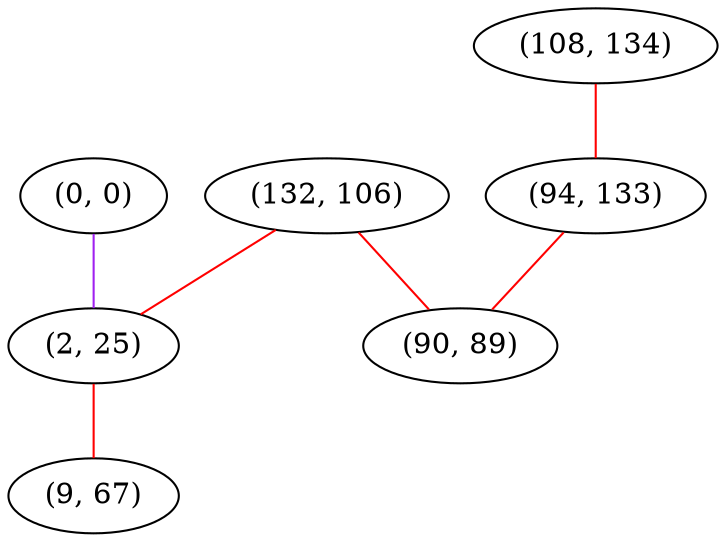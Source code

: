 graph "" {
"(132, 106)";
"(0, 0)";
"(2, 25)";
"(9, 67)";
"(108, 134)";
"(94, 133)";
"(90, 89)";
"(132, 106)" -- "(90, 89)"  [color=red, key=0, weight=1];
"(132, 106)" -- "(2, 25)"  [color=red, key=0, weight=1];
"(0, 0)" -- "(2, 25)"  [color=purple, key=0, weight=4];
"(2, 25)" -- "(9, 67)"  [color=red, key=0, weight=1];
"(108, 134)" -- "(94, 133)"  [color=red, key=0, weight=1];
"(94, 133)" -- "(90, 89)"  [color=red, key=0, weight=1];
}

